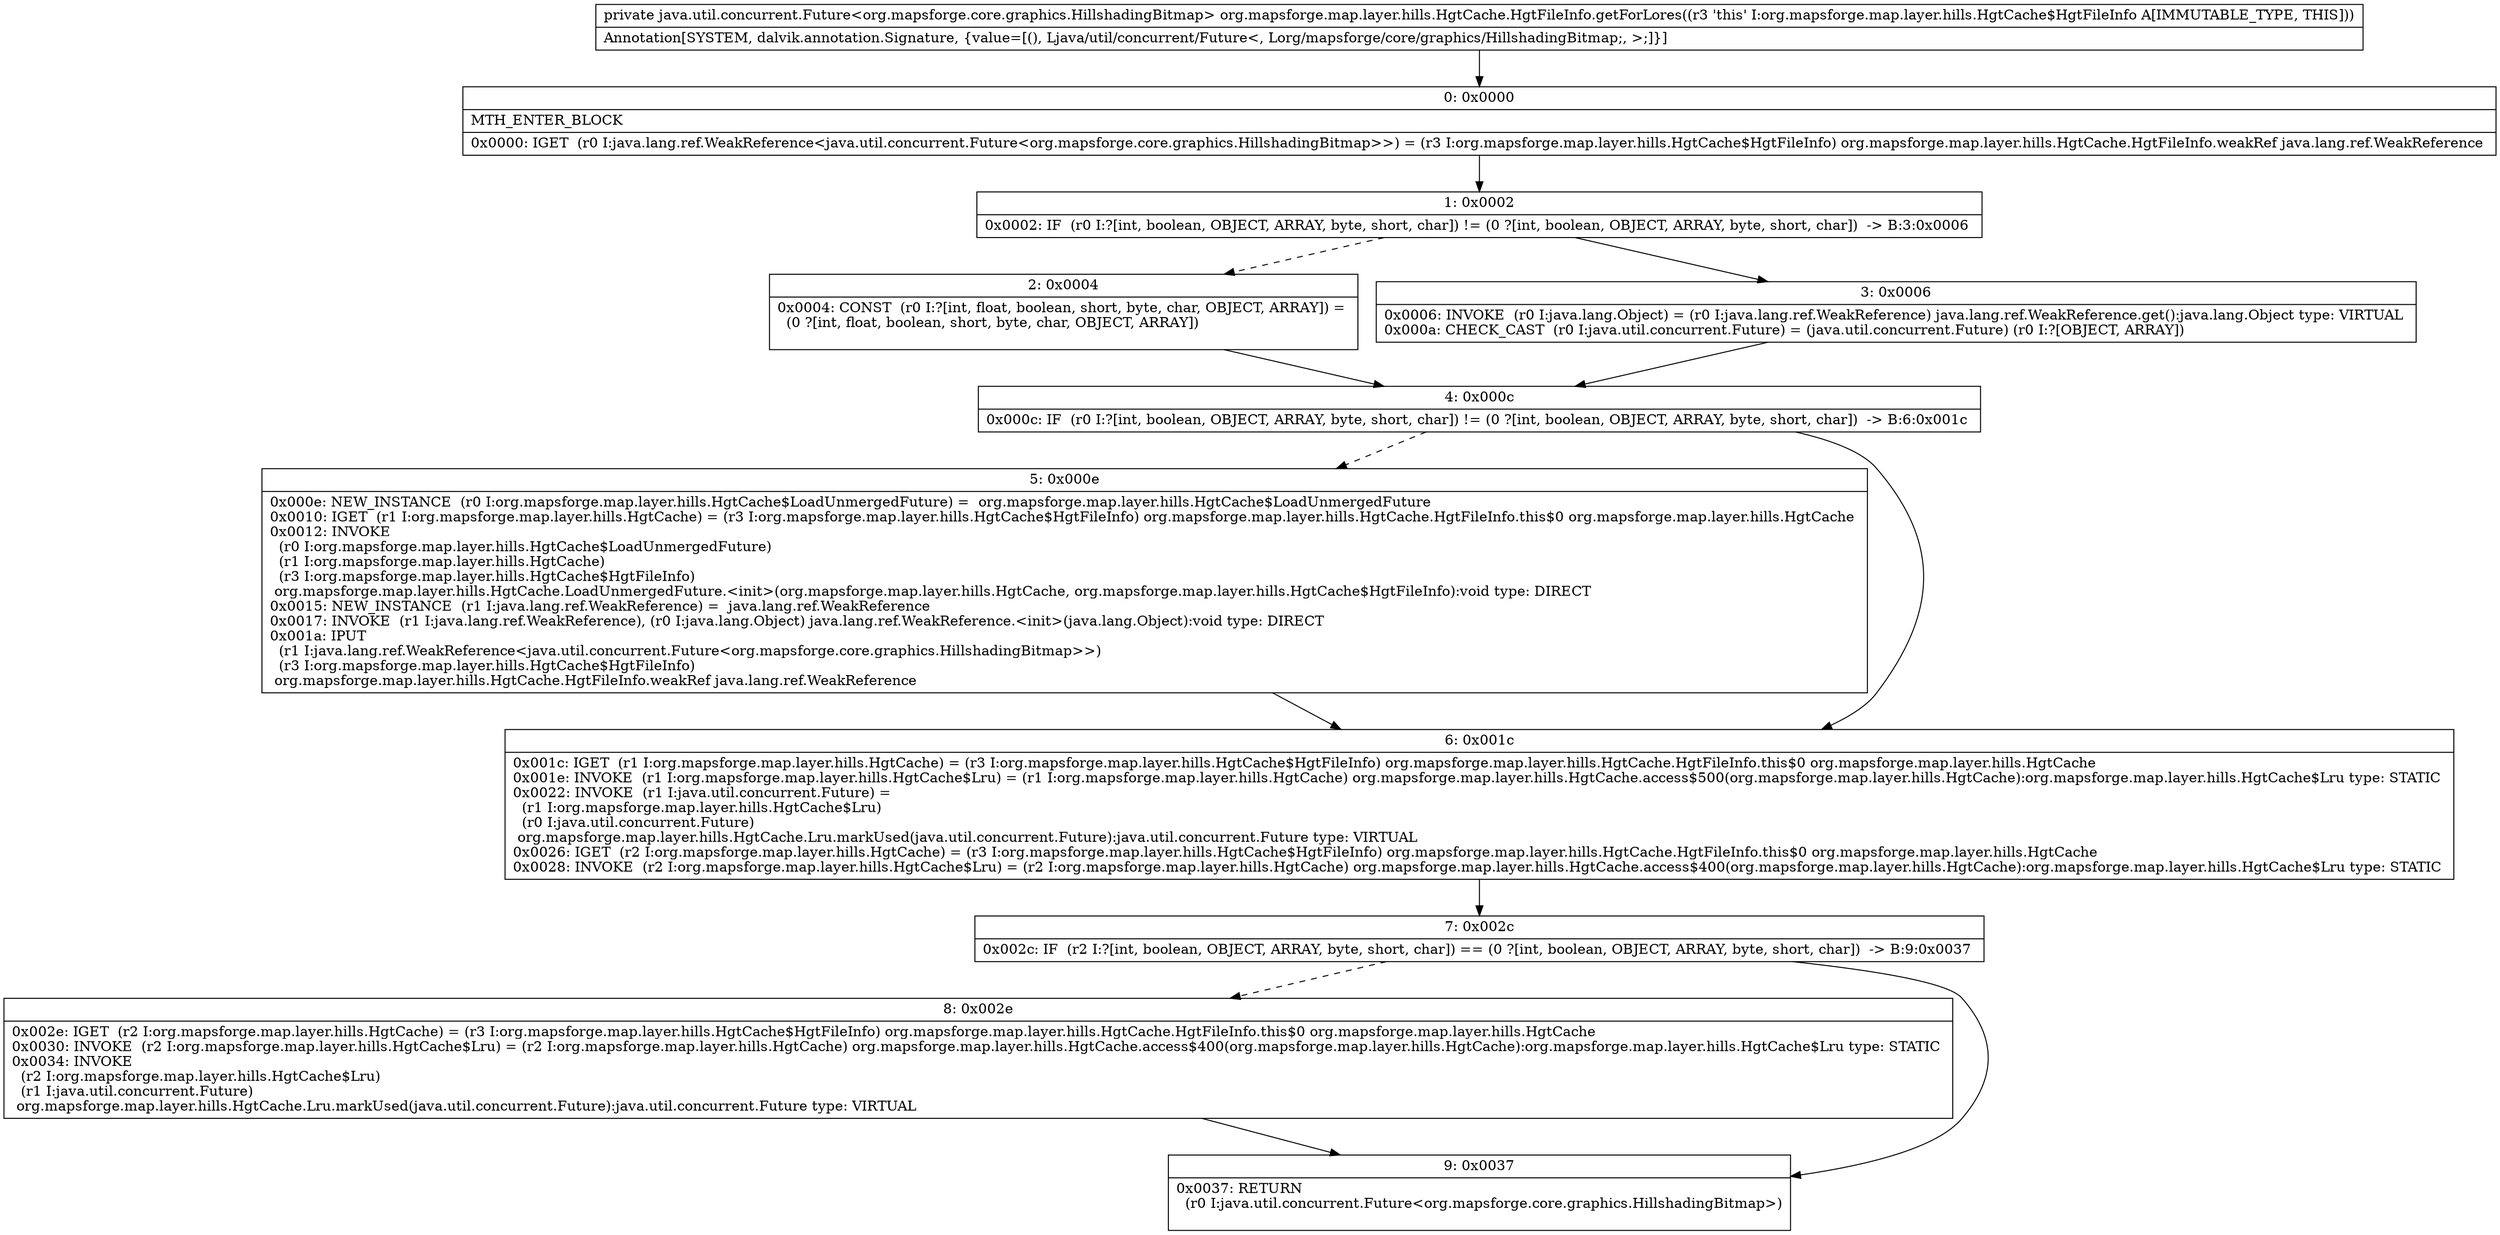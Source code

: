 digraph "CFG fororg.mapsforge.map.layer.hills.HgtCache.HgtFileInfo.getForLores()Ljava\/util\/concurrent\/Future;" {
Node_0 [shape=record,label="{0\:\ 0x0000|MTH_ENTER_BLOCK\l|0x0000: IGET  (r0 I:java.lang.ref.WeakReference\<java.util.concurrent.Future\<org.mapsforge.core.graphics.HillshadingBitmap\>\>) = (r3 I:org.mapsforge.map.layer.hills.HgtCache$HgtFileInfo) org.mapsforge.map.layer.hills.HgtCache.HgtFileInfo.weakRef java.lang.ref.WeakReference \l}"];
Node_1 [shape=record,label="{1\:\ 0x0002|0x0002: IF  (r0 I:?[int, boolean, OBJECT, ARRAY, byte, short, char]) != (0 ?[int, boolean, OBJECT, ARRAY, byte, short, char])  \-\> B:3:0x0006 \l}"];
Node_2 [shape=record,label="{2\:\ 0x0004|0x0004: CONST  (r0 I:?[int, float, boolean, short, byte, char, OBJECT, ARRAY]) = \l  (0 ?[int, float, boolean, short, byte, char, OBJECT, ARRAY])\l \l}"];
Node_3 [shape=record,label="{3\:\ 0x0006|0x0006: INVOKE  (r0 I:java.lang.Object) = (r0 I:java.lang.ref.WeakReference) java.lang.ref.WeakReference.get():java.lang.Object type: VIRTUAL \l0x000a: CHECK_CAST  (r0 I:java.util.concurrent.Future) = (java.util.concurrent.Future) (r0 I:?[OBJECT, ARRAY]) \l}"];
Node_4 [shape=record,label="{4\:\ 0x000c|0x000c: IF  (r0 I:?[int, boolean, OBJECT, ARRAY, byte, short, char]) != (0 ?[int, boolean, OBJECT, ARRAY, byte, short, char])  \-\> B:6:0x001c \l}"];
Node_5 [shape=record,label="{5\:\ 0x000e|0x000e: NEW_INSTANCE  (r0 I:org.mapsforge.map.layer.hills.HgtCache$LoadUnmergedFuture) =  org.mapsforge.map.layer.hills.HgtCache$LoadUnmergedFuture \l0x0010: IGET  (r1 I:org.mapsforge.map.layer.hills.HgtCache) = (r3 I:org.mapsforge.map.layer.hills.HgtCache$HgtFileInfo) org.mapsforge.map.layer.hills.HgtCache.HgtFileInfo.this$0 org.mapsforge.map.layer.hills.HgtCache \l0x0012: INVOKE  \l  (r0 I:org.mapsforge.map.layer.hills.HgtCache$LoadUnmergedFuture)\l  (r1 I:org.mapsforge.map.layer.hills.HgtCache)\l  (r3 I:org.mapsforge.map.layer.hills.HgtCache$HgtFileInfo)\l org.mapsforge.map.layer.hills.HgtCache.LoadUnmergedFuture.\<init\>(org.mapsforge.map.layer.hills.HgtCache, org.mapsforge.map.layer.hills.HgtCache$HgtFileInfo):void type: DIRECT \l0x0015: NEW_INSTANCE  (r1 I:java.lang.ref.WeakReference) =  java.lang.ref.WeakReference \l0x0017: INVOKE  (r1 I:java.lang.ref.WeakReference), (r0 I:java.lang.Object) java.lang.ref.WeakReference.\<init\>(java.lang.Object):void type: DIRECT \l0x001a: IPUT  \l  (r1 I:java.lang.ref.WeakReference\<java.util.concurrent.Future\<org.mapsforge.core.graphics.HillshadingBitmap\>\>)\l  (r3 I:org.mapsforge.map.layer.hills.HgtCache$HgtFileInfo)\l org.mapsforge.map.layer.hills.HgtCache.HgtFileInfo.weakRef java.lang.ref.WeakReference \l}"];
Node_6 [shape=record,label="{6\:\ 0x001c|0x001c: IGET  (r1 I:org.mapsforge.map.layer.hills.HgtCache) = (r3 I:org.mapsforge.map.layer.hills.HgtCache$HgtFileInfo) org.mapsforge.map.layer.hills.HgtCache.HgtFileInfo.this$0 org.mapsforge.map.layer.hills.HgtCache \l0x001e: INVOKE  (r1 I:org.mapsforge.map.layer.hills.HgtCache$Lru) = (r1 I:org.mapsforge.map.layer.hills.HgtCache) org.mapsforge.map.layer.hills.HgtCache.access$500(org.mapsforge.map.layer.hills.HgtCache):org.mapsforge.map.layer.hills.HgtCache$Lru type: STATIC \l0x0022: INVOKE  (r1 I:java.util.concurrent.Future) = \l  (r1 I:org.mapsforge.map.layer.hills.HgtCache$Lru)\l  (r0 I:java.util.concurrent.Future)\l org.mapsforge.map.layer.hills.HgtCache.Lru.markUsed(java.util.concurrent.Future):java.util.concurrent.Future type: VIRTUAL \l0x0026: IGET  (r2 I:org.mapsforge.map.layer.hills.HgtCache) = (r3 I:org.mapsforge.map.layer.hills.HgtCache$HgtFileInfo) org.mapsforge.map.layer.hills.HgtCache.HgtFileInfo.this$0 org.mapsforge.map.layer.hills.HgtCache \l0x0028: INVOKE  (r2 I:org.mapsforge.map.layer.hills.HgtCache$Lru) = (r2 I:org.mapsforge.map.layer.hills.HgtCache) org.mapsforge.map.layer.hills.HgtCache.access$400(org.mapsforge.map.layer.hills.HgtCache):org.mapsforge.map.layer.hills.HgtCache$Lru type: STATIC \l}"];
Node_7 [shape=record,label="{7\:\ 0x002c|0x002c: IF  (r2 I:?[int, boolean, OBJECT, ARRAY, byte, short, char]) == (0 ?[int, boolean, OBJECT, ARRAY, byte, short, char])  \-\> B:9:0x0037 \l}"];
Node_8 [shape=record,label="{8\:\ 0x002e|0x002e: IGET  (r2 I:org.mapsforge.map.layer.hills.HgtCache) = (r3 I:org.mapsforge.map.layer.hills.HgtCache$HgtFileInfo) org.mapsforge.map.layer.hills.HgtCache.HgtFileInfo.this$0 org.mapsforge.map.layer.hills.HgtCache \l0x0030: INVOKE  (r2 I:org.mapsforge.map.layer.hills.HgtCache$Lru) = (r2 I:org.mapsforge.map.layer.hills.HgtCache) org.mapsforge.map.layer.hills.HgtCache.access$400(org.mapsforge.map.layer.hills.HgtCache):org.mapsforge.map.layer.hills.HgtCache$Lru type: STATIC \l0x0034: INVOKE  \l  (r2 I:org.mapsforge.map.layer.hills.HgtCache$Lru)\l  (r1 I:java.util.concurrent.Future)\l org.mapsforge.map.layer.hills.HgtCache.Lru.markUsed(java.util.concurrent.Future):java.util.concurrent.Future type: VIRTUAL \l}"];
Node_9 [shape=record,label="{9\:\ 0x0037|0x0037: RETURN  \l  (r0 I:java.util.concurrent.Future\<org.mapsforge.core.graphics.HillshadingBitmap\>)\l \l}"];
MethodNode[shape=record,label="{private java.util.concurrent.Future\<org.mapsforge.core.graphics.HillshadingBitmap\> org.mapsforge.map.layer.hills.HgtCache.HgtFileInfo.getForLores((r3 'this' I:org.mapsforge.map.layer.hills.HgtCache$HgtFileInfo A[IMMUTABLE_TYPE, THIS]))  | Annotation[SYSTEM, dalvik.annotation.Signature, \{value=[(), Ljava\/util\/concurrent\/Future\<, Lorg\/mapsforge\/core\/graphics\/HillshadingBitmap;, \>;]\}]\l}"];
MethodNode -> Node_0;
Node_0 -> Node_1;
Node_1 -> Node_2[style=dashed];
Node_1 -> Node_3;
Node_2 -> Node_4;
Node_3 -> Node_4;
Node_4 -> Node_5[style=dashed];
Node_4 -> Node_6;
Node_5 -> Node_6;
Node_6 -> Node_7;
Node_7 -> Node_8[style=dashed];
Node_7 -> Node_9;
Node_8 -> Node_9;
}

